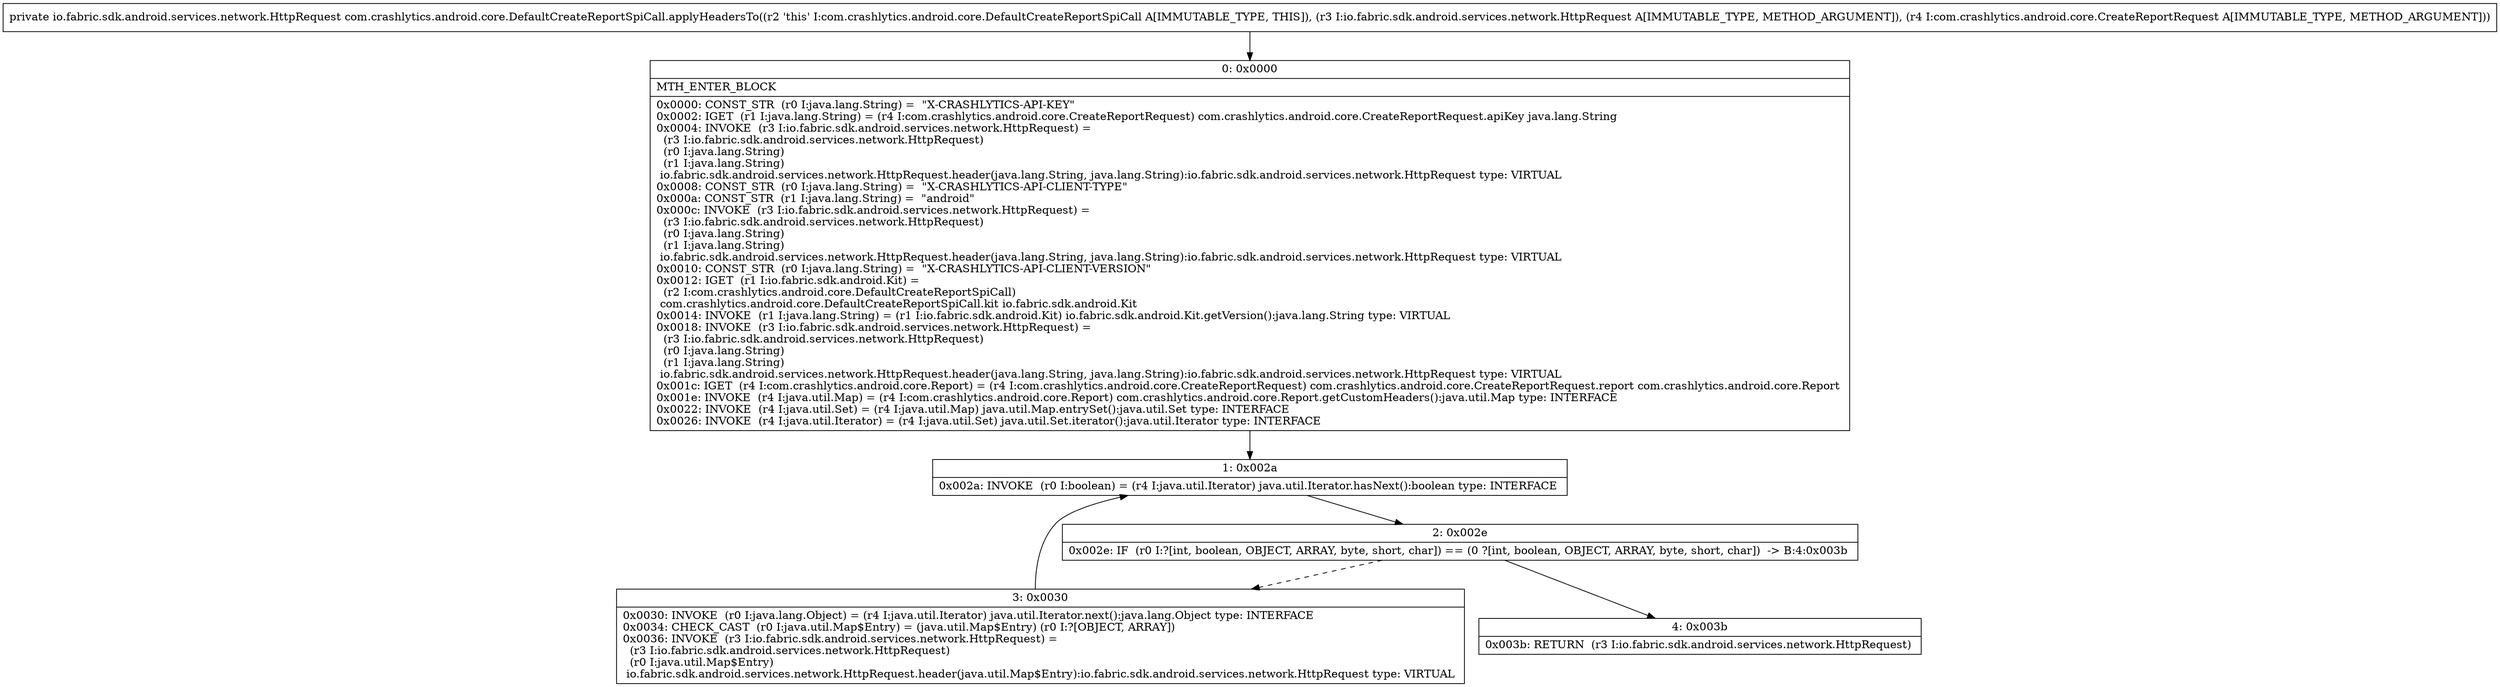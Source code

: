 digraph "CFG forcom.crashlytics.android.core.DefaultCreateReportSpiCall.applyHeadersTo(Lio\/fabric\/sdk\/android\/services\/network\/HttpRequest;Lcom\/crashlytics\/android\/core\/CreateReportRequest;)Lio\/fabric\/sdk\/android\/services\/network\/HttpRequest;" {
Node_0 [shape=record,label="{0\:\ 0x0000|MTH_ENTER_BLOCK\l|0x0000: CONST_STR  (r0 I:java.lang.String) =  \"X\-CRASHLYTICS\-API\-KEY\" \l0x0002: IGET  (r1 I:java.lang.String) = (r4 I:com.crashlytics.android.core.CreateReportRequest) com.crashlytics.android.core.CreateReportRequest.apiKey java.lang.String \l0x0004: INVOKE  (r3 I:io.fabric.sdk.android.services.network.HttpRequest) = \l  (r3 I:io.fabric.sdk.android.services.network.HttpRequest)\l  (r0 I:java.lang.String)\l  (r1 I:java.lang.String)\l io.fabric.sdk.android.services.network.HttpRequest.header(java.lang.String, java.lang.String):io.fabric.sdk.android.services.network.HttpRequest type: VIRTUAL \l0x0008: CONST_STR  (r0 I:java.lang.String) =  \"X\-CRASHLYTICS\-API\-CLIENT\-TYPE\" \l0x000a: CONST_STR  (r1 I:java.lang.String) =  \"android\" \l0x000c: INVOKE  (r3 I:io.fabric.sdk.android.services.network.HttpRequest) = \l  (r3 I:io.fabric.sdk.android.services.network.HttpRequest)\l  (r0 I:java.lang.String)\l  (r1 I:java.lang.String)\l io.fabric.sdk.android.services.network.HttpRequest.header(java.lang.String, java.lang.String):io.fabric.sdk.android.services.network.HttpRequest type: VIRTUAL \l0x0010: CONST_STR  (r0 I:java.lang.String) =  \"X\-CRASHLYTICS\-API\-CLIENT\-VERSION\" \l0x0012: IGET  (r1 I:io.fabric.sdk.android.Kit) = \l  (r2 I:com.crashlytics.android.core.DefaultCreateReportSpiCall)\l com.crashlytics.android.core.DefaultCreateReportSpiCall.kit io.fabric.sdk.android.Kit \l0x0014: INVOKE  (r1 I:java.lang.String) = (r1 I:io.fabric.sdk.android.Kit) io.fabric.sdk.android.Kit.getVersion():java.lang.String type: VIRTUAL \l0x0018: INVOKE  (r3 I:io.fabric.sdk.android.services.network.HttpRequest) = \l  (r3 I:io.fabric.sdk.android.services.network.HttpRequest)\l  (r0 I:java.lang.String)\l  (r1 I:java.lang.String)\l io.fabric.sdk.android.services.network.HttpRequest.header(java.lang.String, java.lang.String):io.fabric.sdk.android.services.network.HttpRequest type: VIRTUAL \l0x001c: IGET  (r4 I:com.crashlytics.android.core.Report) = (r4 I:com.crashlytics.android.core.CreateReportRequest) com.crashlytics.android.core.CreateReportRequest.report com.crashlytics.android.core.Report \l0x001e: INVOKE  (r4 I:java.util.Map) = (r4 I:com.crashlytics.android.core.Report) com.crashlytics.android.core.Report.getCustomHeaders():java.util.Map type: INTERFACE \l0x0022: INVOKE  (r4 I:java.util.Set) = (r4 I:java.util.Map) java.util.Map.entrySet():java.util.Set type: INTERFACE \l0x0026: INVOKE  (r4 I:java.util.Iterator) = (r4 I:java.util.Set) java.util.Set.iterator():java.util.Iterator type: INTERFACE \l}"];
Node_1 [shape=record,label="{1\:\ 0x002a|0x002a: INVOKE  (r0 I:boolean) = (r4 I:java.util.Iterator) java.util.Iterator.hasNext():boolean type: INTERFACE \l}"];
Node_2 [shape=record,label="{2\:\ 0x002e|0x002e: IF  (r0 I:?[int, boolean, OBJECT, ARRAY, byte, short, char]) == (0 ?[int, boolean, OBJECT, ARRAY, byte, short, char])  \-\> B:4:0x003b \l}"];
Node_3 [shape=record,label="{3\:\ 0x0030|0x0030: INVOKE  (r0 I:java.lang.Object) = (r4 I:java.util.Iterator) java.util.Iterator.next():java.lang.Object type: INTERFACE \l0x0034: CHECK_CAST  (r0 I:java.util.Map$Entry) = (java.util.Map$Entry) (r0 I:?[OBJECT, ARRAY]) \l0x0036: INVOKE  (r3 I:io.fabric.sdk.android.services.network.HttpRequest) = \l  (r3 I:io.fabric.sdk.android.services.network.HttpRequest)\l  (r0 I:java.util.Map$Entry)\l io.fabric.sdk.android.services.network.HttpRequest.header(java.util.Map$Entry):io.fabric.sdk.android.services.network.HttpRequest type: VIRTUAL \l}"];
Node_4 [shape=record,label="{4\:\ 0x003b|0x003b: RETURN  (r3 I:io.fabric.sdk.android.services.network.HttpRequest) \l}"];
MethodNode[shape=record,label="{private io.fabric.sdk.android.services.network.HttpRequest com.crashlytics.android.core.DefaultCreateReportSpiCall.applyHeadersTo((r2 'this' I:com.crashlytics.android.core.DefaultCreateReportSpiCall A[IMMUTABLE_TYPE, THIS]), (r3 I:io.fabric.sdk.android.services.network.HttpRequest A[IMMUTABLE_TYPE, METHOD_ARGUMENT]), (r4 I:com.crashlytics.android.core.CreateReportRequest A[IMMUTABLE_TYPE, METHOD_ARGUMENT])) }"];
MethodNode -> Node_0;
Node_0 -> Node_1;
Node_1 -> Node_2;
Node_2 -> Node_3[style=dashed];
Node_2 -> Node_4;
Node_3 -> Node_1;
}

